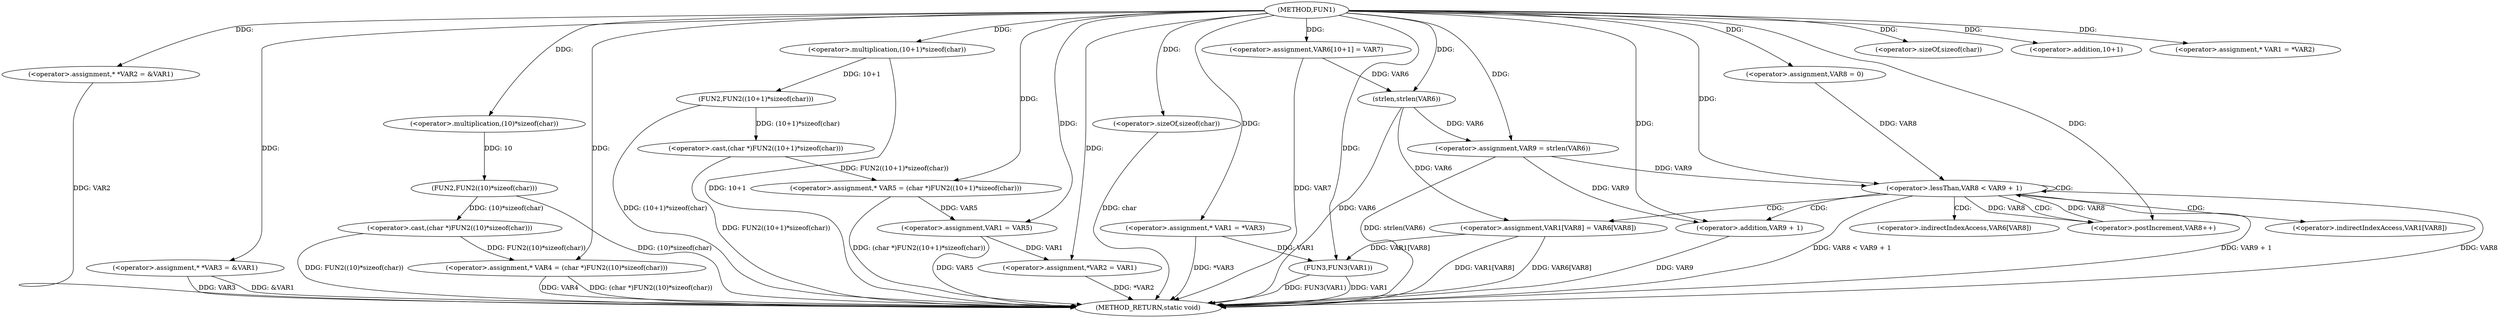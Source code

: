 digraph FUN1 {  
"1000100" [label = "(METHOD,FUN1)" ]
"1000186" [label = "(METHOD_RETURN,static void)" ]
"1000104" [label = "(<operator>.assignment,* *VAR2 = &VAR1)" ]
"1000109" [label = "(<operator>.assignment,* *VAR3 = &VAR1)" ]
"1000114" [label = "(<operator>.assignment,* VAR4 = (char *)FUN2((10)*sizeof(char)))" ]
"1000116" [label = "(<operator>.cast,(char *)FUN2((10)*sizeof(char)))" ]
"1000118" [label = "(FUN2,FUN2((10)*sizeof(char)))" ]
"1000119" [label = "(<operator>.multiplication,(10)*sizeof(char))" ]
"1000121" [label = "(<operator>.sizeOf,sizeof(char))" ]
"1000124" [label = "(<operator>.assignment,* VAR5 = (char *)FUN2((10+1)*sizeof(char)))" ]
"1000126" [label = "(<operator>.cast,(char *)FUN2((10+1)*sizeof(char)))" ]
"1000128" [label = "(FUN2,FUN2((10+1)*sizeof(char)))" ]
"1000129" [label = "(<operator>.multiplication,(10+1)*sizeof(char))" ]
"1000130" [label = "(<operator>.addition,10+1)" ]
"1000133" [label = "(<operator>.sizeOf,sizeof(char))" ]
"1000137" [label = "(<operator>.assignment,* VAR1 = *VAR2)" ]
"1000141" [label = "(<operator>.assignment,VAR1 = VAR5)" ]
"1000144" [label = "(<operator>.assignment,*VAR2 = VAR1)" ]
"1000150" [label = "(<operator>.assignment,* VAR1 = *VAR3)" ]
"1000156" [label = "(<operator>.assignment,VAR6[10+1] = VAR7)" ]
"1000161" [label = "(<operator>.assignment,VAR9 = strlen(VAR6))" ]
"1000163" [label = "(strlen,strlen(VAR6))" ]
"1000166" [label = "(<operator>.assignment,VAR8 = 0)" ]
"1000169" [label = "(<operator>.lessThan,VAR8 < VAR9 + 1)" ]
"1000171" [label = "(<operator>.addition,VAR9 + 1)" ]
"1000174" [label = "(<operator>.postIncrement,VAR8++)" ]
"1000177" [label = "(<operator>.assignment,VAR1[VAR8] = VAR6[VAR8])" ]
"1000184" [label = "(FUN3,FUN3(VAR1))" ]
"1000178" [label = "(<operator>.indirectIndexAccess,VAR1[VAR8])" ]
"1000181" [label = "(<operator>.indirectIndexAccess,VAR6[VAR8])" ]
  "1000177" -> "1000186"  [ label = "DDG: VAR1[VAR8]"] 
  "1000171" -> "1000186"  [ label = "DDG: VAR9"] 
  "1000184" -> "1000186"  [ label = "DDG: VAR1"] 
  "1000169" -> "1000186"  [ label = "DDG: VAR8 < VAR9 + 1"] 
  "1000104" -> "1000186"  [ label = "DDG: VAR2"] 
  "1000177" -> "1000186"  [ label = "DDG: VAR6[VAR8]"] 
  "1000114" -> "1000186"  [ label = "DDG: VAR4"] 
  "1000116" -> "1000186"  [ label = "DDG: FUN2((10)*sizeof(char))"] 
  "1000109" -> "1000186"  [ label = "DDG: VAR3"] 
  "1000118" -> "1000186"  [ label = "DDG: (10)*sizeof(char)"] 
  "1000161" -> "1000186"  [ label = "DDG: strlen(VAR6)"] 
  "1000129" -> "1000186"  [ label = "DDG: 10+1"] 
  "1000163" -> "1000186"  [ label = "DDG: VAR6"] 
  "1000124" -> "1000186"  [ label = "DDG: (char *)FUN2((10+1)*sizeof(char))"] 
  "1000184" -> "1000186"  [ label = "DDG: FUN3(VAR1)"] 
  "1000150" -> "1000186"  [ label = "DDG: *VAR3"] 
  "1000128" -> "1000186"  [ label = "DDG: (10+1)*sizeof(char)"] 
  "1000156" -> "1000186"  [ label = "DDG: VAR7"] 
  "1000133" -> "1000186"  [ label = "DDG: char"] 
  "1000141" -> "1000186"  [ label = "DDG: VAR5"] 
  "1000144" -> "1000186"  [ label = "DDG: *VAR2"] 
  "1000169" -> "1000186"  [ label = "DDG: VAR9 + 1"] 
  "1000169" -> "1000186"  [ label = "DDG: VAR8"] 
  "1000126" -> "1000186"  [ label = "DDG: FUN2((10+1)*sizeof(char))"] 
  "1000114" -> "1000186"  [ label = "DDG: (char *)FUN2((10)*sizeof(char))"] 
  "1000109" -> "1000186"  [ label = "DDG: &VAR1"] 
  "1000100" -> "1000104"  [ label = "DDG: "] 
  "1000100" -> "1000109"  [ label = "DDG: "] 
  "1000116" -> "1000114"  [ label = "DDG: FUN2((10)*sizeof(char))"] 
  "1000100" -> "1000114"  [ label = "DDG: "] 
  "1000118" -> "1000116"  [ label = "DDG: (10)*sizeof(char)"] 
  "1000119" -> "1000118"  [ label = "DDG: 10"] 
  "1000100" -> "1000119"  [ label = "DDG: "] 
  "1000100" -> "1000121"  [ label = "DDG: "] 
  "1000126" -> "1000124"  [ label = "DDG: FUN2((10+1)*sizeof(char))"] 
  "1000100" -> "1000124"  [ label = "DDG: "] 
  "1000128" -> "1000126"  [ label = "DDG: (10+1)*sizeof(char)"] 
  "1000129" -> "1000128"  [ label = "DDG: 10+1"] 
  "1000100" -> "1000129"  [ label = "DDG: "] 
  "1000100" -> "1000130"  [ label = "DDG: "] 
  "1000100" -> "1000133"  [ label = "DDG: "] 
  "1000100" -> "1000137"  [ label = "DDG: "] 
  "1000124" -> "1000141"  [ label = "DDG: VAR5"] 
  "1000100" -> "1000141"  [ label = "DDG: "] 
  "1000141" -> "1000144"  [ label = "DDG: VAR1"] 
  "1000100" -> "1000144"  [ label = "DDG: "] 
  "1000100" -> "1000150"  [ label = "DDG: "] 
  "1000100" -> "1000156"  [ label = "DDG: "] 
  "1000163" -> "1000161"  [ label = "DDG: VAR6"] 
  "1000100" -> "1000161"  [ label = "DDG: "] 
  "1000156" -> "1000163"  [ label = "DDG: VAR6"] 
  "1000100" -> "1000163"  [ label = "DDG: "] 
  "1000100" -> "1000166"  [ label = "DDG: "] 
  "1000166" -> "1000169"  [ label = "DDG: VAR8"] 
  "1000174" -> "1000169"  [ label = "DDG: VAR8"] 
  "1000100" -> "1000169"  [ label = "DDG: "] 
  "1000161" -> "1000169"  [ label = "DDG: VAR9"] 
  "1000161" -> "1000171"  [ label = "DDG: VAR9"] 
  "1000100" -> "1000171"  [ label = "DDG: "] 
  "1000169" -> "1000174"  [ label = "DDG: VAR8"] 
  "1000100" -> "1000174"  [ label = "DDG: "] 
  "1000163" -> "1000177"  [ label = "DDG: VAR6"] 
  "1000177" -> "1000184"  [ label = "DDG: VAR1[VAR8]"] 
  "1000150" -> "1000184"  [ label = "DDG: VAR1"] 
  "1000100" -> "1000184"  [ label = "DDG: "] 
  "1000169" -> "1000171"  [ label = "CDG: "] 
  "1000169" -> "1000178"  [ label = "CDG: "] 
  "1000169" -> "1000177"  [ label = "CDG: "] 
  "1000169" -> "1000174"  [ label = "CDG: "] 
  "1000169" -> "1000169"  [ label = "CDG: "] 
  "1000169" -> "1000181"  [ label = "CDG: "] 
}
